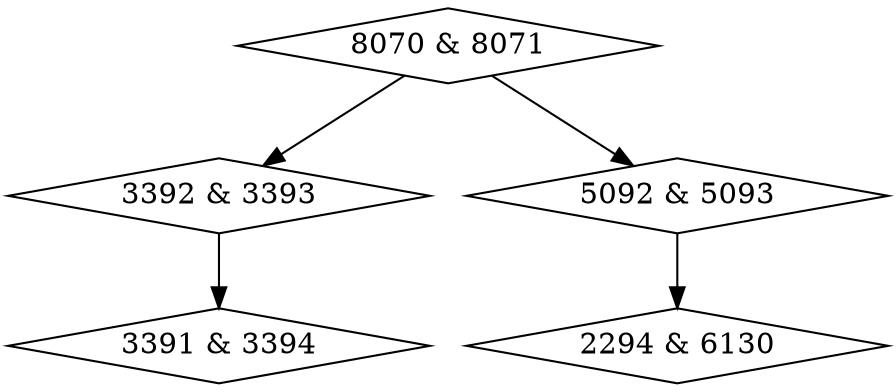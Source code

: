 digraph {
0 [label = "2294 & 6130", shape = diamond];
1 [label = "3391 & 3394", shape = diamond];
2 [label = "3392 & 3393", shape = diamond];
3 [label = "5092 & 5093", shape = diamond];
4 [label = "8070 & 8071", shape = diamond];
2->1;
3->0;
4->2;
4->3;
}

